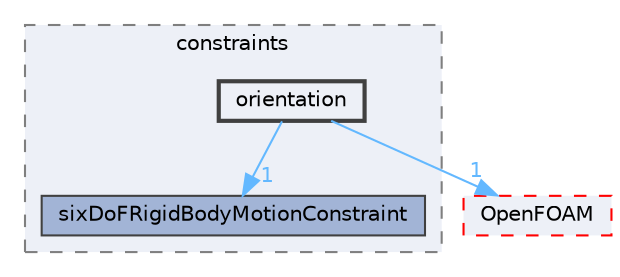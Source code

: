digraph "src/sixDoFRigidBodyMotion/sixDoFRigidBodyMotion/constraints/orientation"
{
 // LATEX_PDF_SIZE
  bgcolor="transparent";
  edge [fontname=Helvetica,fontsize=10,labelfontname=Helvetica,labelfontsize=10];
  node [fontname=Helvetica,fontsize=10,shape=box,height=0.2,width=0.4];
  compound=true
  subgraph clusterdir_a3fa1b3e93b4dbff76eabd3f1d052245 {
    graph [ bgcolor="#edf0f7", pencolor="grey50", label="constraints", fontname=Helvetica,fontsize=10 style="filled,dashed", URL="dir_a3fa1b3e93b4dbff76eabd3f1d052245.html",tooltip=""]
  dir_891fd279f962f2a32e570146a8fe449d [label="sixDoFRigidBodyMotionConstraint", fillcolor="#a2b4d6", color="grey25", style="filled", URL="dir_891fd279f962f2a32e570146a8fe449d.html",tooltip=""];
  dir_4348fc2794a0568b5cf4169726d44607 [label="orientation", fillcolor="#edf0f7", color="grey25", style="filled,bold", URL="dir_4348fc2794a0568b5cf4169726d44607.html",tooltip=""];
  }
  dir_c5473ff19b20e6ec4dfe5c310b3778a8 [label="OpenFOAM", fillcolor="#edf0f7", color="red", style="filled,dashed", URL="dir_c5473ff19b20e6ec4dfe5c310b3778a8.html",tooltip=""];
  dir_4348fc2794a0568b5cf4169726d44607->dir_891fd279f962f2a32e570146a8fe449d [headlabel="1", labeldistance=1.5 headhref="dir_002715_003564.html" href="dir_002715_003564.html" color="steelblue1" fontcolor="steelblue1"];
  dir_4348fc2794a0568b5cf4169726d44607->dir_c5473ff19b20e6ec4dfe5c310b3778a8 [headlabel="1", labeldistance=1.5 headhref="dir_002715_002695.html" href="dir_002715_002695.html" color="steelblue1" fontcolor="steelblue1"];
}
